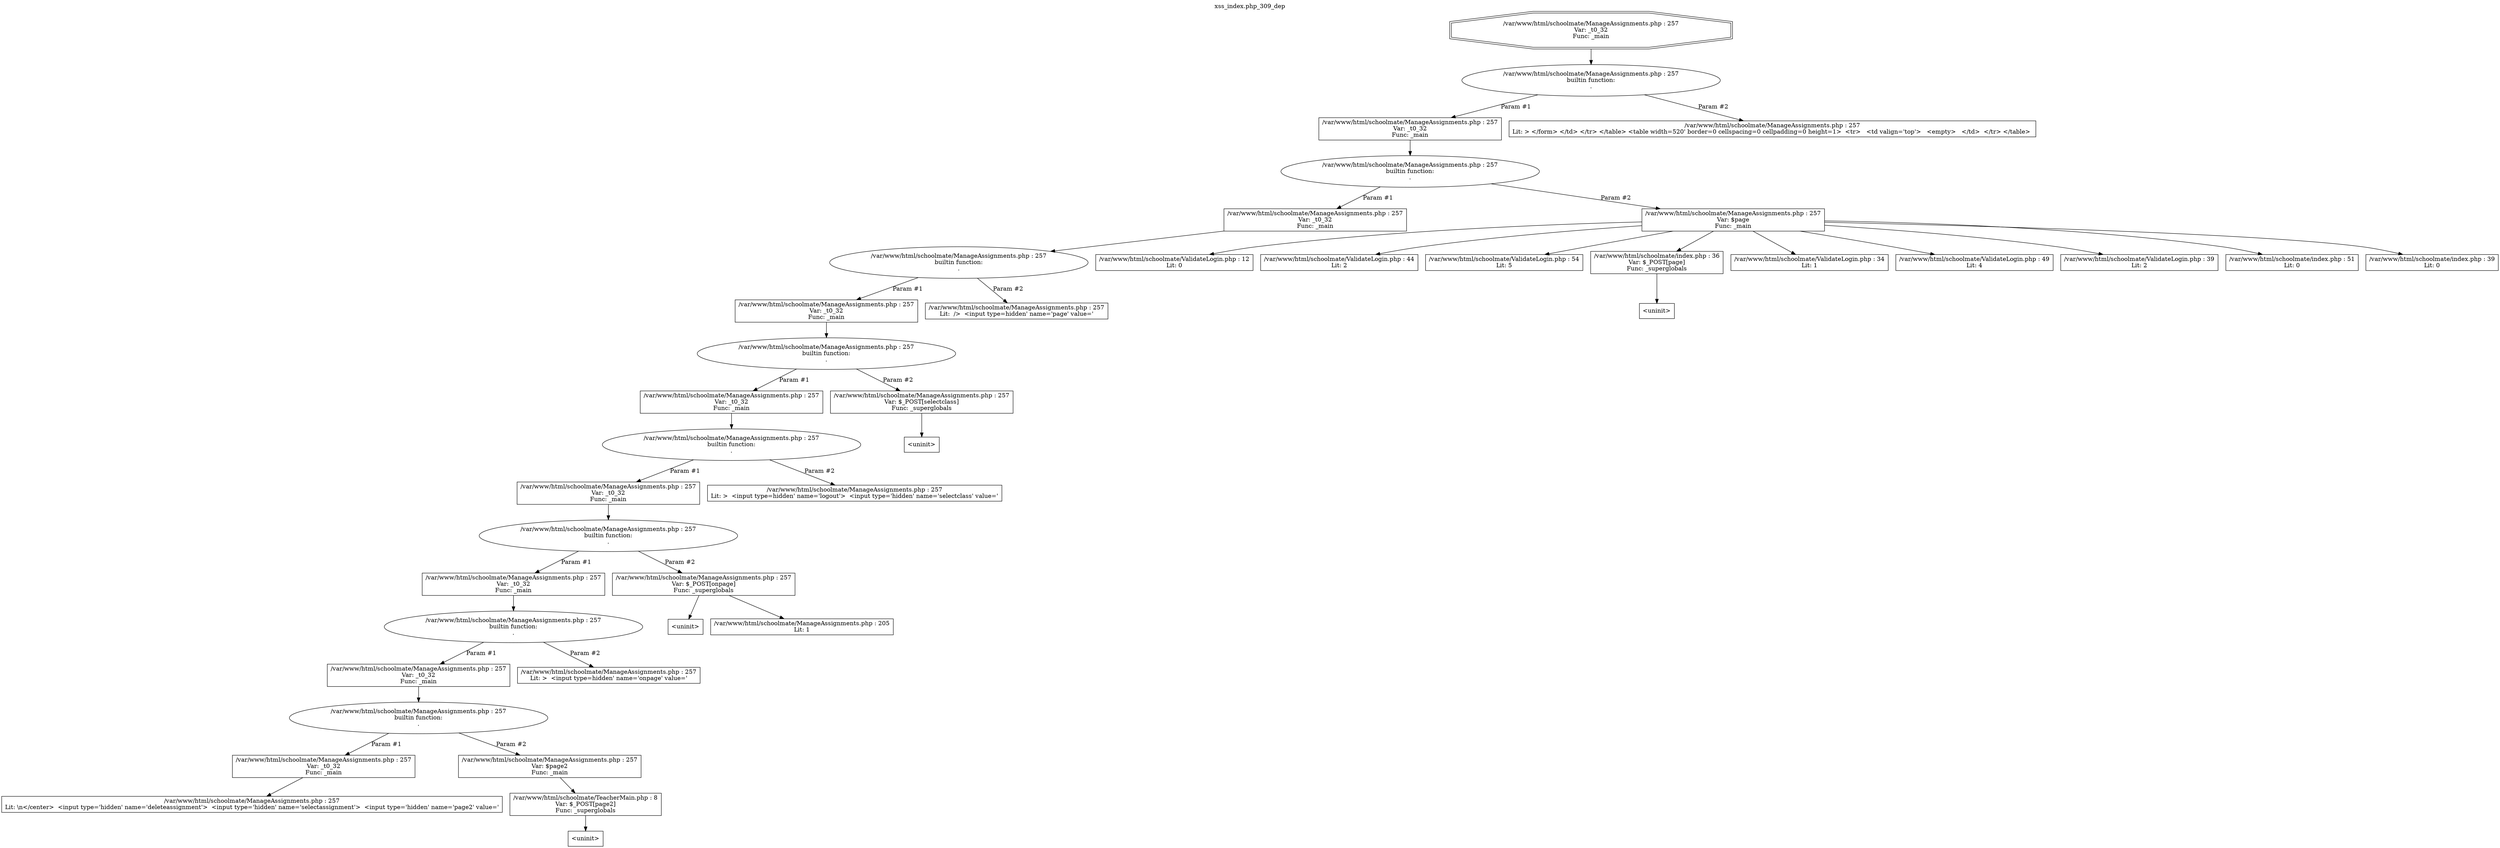 digraph cfg {
  label="xss_index.php_309_dep";
  labelloc=t;
  n1 [shape=doubleoctagon, label="/var/www/html/schoolmate/ManageAssignments.php : 257\nVar: _t0_32\nFunc: _main\n"];
  n2 [shape=ellipse, label="/var/www/html/schoolmate/ManageAssignments.php : 257\nbuiltin function:\n.\n"];
  n3 [shape=box, label="/var/www/html/schoolmate/ManageAssignments.php : 257\nVar: _t0_32\nFunc: _main\n"];
  n4 [shape=ellipse, label="/var/www/html/schoolmate/ManageAssignments.php : 257\nbuiltin function:\n.\n"];
  n5 [shape=box, label="/var/www/html/schoolmate/ManageAssignments.php : 257\nVar: _t0_32\nFunc: _main\n"];
  n6 [shape=ellipse, label="/var/www/html/schoolmate/ManageAssignments.php : 257\nbuiltin function:\n.\n"];
  n7 [shape=box, label="/var/www/html/schoolmate/ManageAssignments.php : 257\nVar: _t0_32\nFunc: _main\n"];
  n8 [shape=ellipse, label="/var/www/html/schoolmate/ManageAssignments.php : 257\nbuiltin function:\n.\n"];
  n9 [shape=box, label="/var/www/html/schoolmate/ManageAssignments.php : 257\nVar: _t0_32\nFunc: _main\n"];
  n10 [shape=ellipse, label="/var/www/html/schoolmate/ManageAssignments.php : 257\nbuiltin function:\n.\n"];
  n11 [shape=box, label="/var/www/html/schoolmate/ManageAssignments.php : 257\nVar: _t0_32\nFunc: _main\n"];
  n12 [shape=ellipse, label="/var/www/html/schoolmate/ManageAssignments.php : 257\nbuiltin function:\n.\n"];
  n13 [shape=box, label="/var/www/html/schoolmate/ManageAssignments.php : 257\nVar: _t0_32\nFunc: _main\n"];
  n14 [shape=ellipse, label="/var/www/html/schoolmate/ManageAssignments.php : 257\nbuiltin function:\n.\n"];
  n15 [shape=box, label="/var/www/html/schoolmate/ManageAssignments.php : 257\nVar: _t0_32\nFunc: _main\n"];
  n16 [shape=ellipse, label="/var/www/html/schoolmate/ManageAssignments.php : 257\nbuiltin function:\n.\n"];
  n17 [shape=box, label="/var/www/html/schoolmate/ManageAssignments.php : 257\nVar: _t0_32\nFunc: _main\n"];
  n18 [shape=box, label="/var/www/html/schoolmate/ManageAssignments.php : 257\nLit: \\n</center>  <input type='hidden' name='deleteassignment'>  <input type='hidden' name='selectassignment'>  <input type='hidden' name='page2' value='\n"];
  n19 [shape=box, label="/var/www/html/schoolmate/ManageAssignments.php : 257\nVar: $page2\nFunc: _main\n"];
  n20 [shape=box, label="/var/www/html/schoolmate/TeacherMain.php : 8\nVar: $_POST[page2]\nFunc: _superglobals\n"];
  n21 [shape=box, label="<uninit>"];
  n22 [shape=box, label="/var/www/html/schoolmate/ManageAssignments.php : 257\nLit: >  <input type=hidden' name='onpage' value='\n"];
  n23 [shape=box, label="/var/www/html/schoolmate/ManageAssignments.php : 257\nVar: $_POST[onpage]\nFunc: _superglobals\n"];
  n24 [shape=box, label="<uninit>"];
  n25 [shape=box, label="/var/www/html/schoolmate/ManageAssignments.php : 205\nLit: 1\n"];
  n26 [shape=box, label="/var/www/html/schoolmate/ManageAssignments.php : 257\nLit: >  <input type=hidden' name='logout'>  <input type='hidden' name='selectclass' value='\n"];
  n27 [shape=box, label="/var/www/html/schoolmate/ManageAssignments.php : 257\nVar: $_POST[selectclass]\nFunc: _superglobals\n"];
  n28 [shape=box, label="<uninit>"];
  n29 [shape=box, label="/var/www/html/schoolmate/ManageAssignments.php : 257\nLit:  />  <input type=hidden' name='page' value='\n"];
  n30 [shape=box, label="/var/www/html/schoolmate/ManageAssignments.php : 257\nVar: $page\nFunc: _main\n"];
  n31 [shape=box, label="/var/www/html/schoolmate/ValidateLogin.php : 12\nLit: 0\n"];
  n32 [shape=box, label="/var/www/html/schoolmate/ValidateLogin.php : 44\nLit: 2\n"];
  n33 [shape=box, label="/var/www/html/schoolmate/ValidateLogin.php : 54\nLit: 5\n"];
  n34 [shape=box, label="/var/www/html/schoolmate/index.php : 36\nVar: $_POST[page]\nFunc: _superglobals\n"];
  n35 [shape=box, label="<uninit>"];
  n36 [shape=box, label="/var/www/html/schoolmate/ValidateLogin.php : 34\nLit: 1\n"];
  n37 [shape=box, label="/var/www/html/schoolmate/ValidateLogin.php : 49\nLit: 4\n"];
  n38 [shape=box, label="/var/www/html/schoolmate/ValidateLogin.php : 39\nLit: 2\n"];
  n39 [shape=box, label="/var/www/html/schoolmate/index.php : 51\nLit: 0\n"];
  n40 [shape=box, label="/var/www/html/schoolmate/index.php : 39\nLit: 0\n"];
  n41 [shape=box, label="/var/www/html/schoolmate/ManageAssignments.php : 257\nLit: > </form> </td> </tr> </table> <table width=520' border=0 cellspacing=0 cellpadding=0 height=1>  <tr>   <td valign='top'>   <empty>   </td>  </tr> </table> \n"];
  n1 -> n2;
  n3 -> n4;
  n5 -> n6;
  n7 -> n8;
  n9 -> n10;
  n11 -> n12;
  n13 -> n14;
  n15 -> n16;
  n17 -> n18;
  n16 -> n17[label="Param #1"];
  n16 -> n19[label="Param #2"];
  n20 -> n21;
  n19 -> n20;
  n14 -> n15[label="Param #1"];
  n14 -> n22[label="Param #2"];
  n12 -> n13[label="Param #1"];
  n12 -> n23[label="Param #2"];
  n23 -> n24;
  n23 -> n25;
  n10 -> n11[label="Param #1"];
  n10 -> n26[label="Param #2"];
  n8 -> n9[label="Param #1"];
  n8 -> n27[label="Param #2"];
  n27 -> n28;
  n6 -> n7[label="Param #1"];
  n6 -> n29[label="Param #2"];
  n4 -> n5[label="Param #1"];
  n4 -> n30[label="Param #2"];
  n30 -> n31;
  n30 -> n32;
  n30 -> n33;
  n30 -> n34;
  n30 -> n36;
  n30 -> n37;
  n30 -> n38;
  n30 -> n39;
  n30 -> n40;
  n34 -> n35;
  n2 -> n3[label="Param #1"];
  n2 -> n41[label="Param #2"];
}
